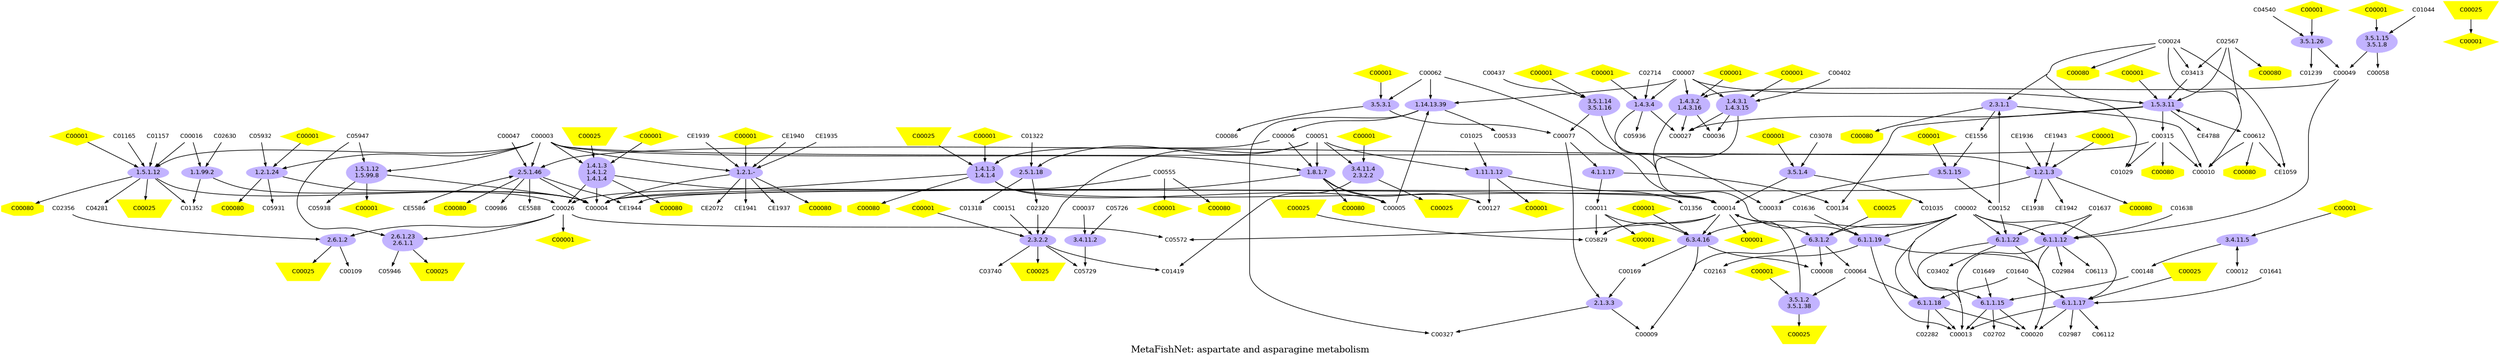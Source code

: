 digraph G {
     ratio = auto; size="36,60"; concentrate=true;
 fontsize=28; label="MetaFishNet: aspartate and asparagine metabolism";
 node [fontname=Helvetica, fontsize=18]; edge[style=bold];
    "C00024" [label="C00024", shape="plaintext"];
    "C00027" [label="C00027", shape="plaintext"];
    "C00026" [label="C00026", shape="plaintext"];
    "C00020" [label="C00020", shape="plaintext"];
    "C000259" [label="C00025", shape="invtrapezium", style="filled", color="yellow"];
    "C00148" [label="C00148", shape="plaintext"];
    "C000258" [label="C00025", shape="invtrapezium", style="filled", color="yellow"];
    "2.5.1.18" [label="2.5.1.18", shape="ellipse", style="filled", color=".7 .3 1.0"];
    "C05729" [label="C05729", shape="plaintext"];
    "C00437" [label="C00437", shape="plaintext"];
    "C01029" [label="C01029", shape="plaintext"];
    "C00533" [label="C00533", shape="plaintext"];
    "C01025" [label="C01025", shape="plaintext"];
    "C05726" [label="C05726", shape="plaintext"];
    "1.4.3.1;1.4.3.15" [label="1.4.3.1\n1.4.3.15", shape="ellipse", style="filled", color=".7 .3 1.0"];
    "C02320" [label="C02320", shape="plaintext"];
    "C02630" [label="C02630", shape="plaintext"];
    "C00010" [label="C00010", shape="plaintext"];
    "C00011" [label="C00011", shape="plaintext"];
    "C00012" [label="C00012", shape="plaintext"];
    "C05829" [label="C05829", shape="plaintext"];
    "C00014" [label="C00014", shape="plaintext"];
    "C00016" [label="C00016", shape="plaintext"];
    "C000253" [label="C00025", shape="invtrapezium", style="filled", color="yellow"];
    "C00151" [label="C00151", shape="plaintext"];
    "3.5.1.15" [label="3.5.1.15", shape="ellipse", style="filled", color=".7 .3 1.0"];
    "C00152" [label="C00152", shape="plaintext"];
    "3.4.11.2" [label="3.4.11.2", shape="ellipse", style="filled", color=".7 .3 1.0"];
    "2.1.3.3" [label="2.1.3.3", shape="ellipse", style="filled", color=".7 .3 1.0"];
    "C00109" [label="C00109", shape="plaintext"];
    "C000252" [label="C00025", shape="invtrapezium", style="filled", color="yellow"];
    "C01035" [label="C01035", shape="plaintext"];
    "C00058" [label="C00058", shape="plaintext"];
    "C01239" [label="C01239", shape="plaintext"];
    "C000014" [label="C00001", shape="diamond", style="filled", color="yellow"];
    "CE1556" [label="CE1556", shape="plaintext"];
    "3.5.1.4" [label="3.5.1.4", shape="ellipse", style="filled", color=".7 .3 1.0"];
    "1.4.3.2;1.4.3.16" [label="1.4.3.2\n1.4.3.16", shape="ellipse", style="filled", color=".7 .3 1.0"];
    "C00009" [label="C00009", shape="plaintext"];
    "C00008" [label="C00008", shape="plaintext"];
    "1.4.1.3;1.4.1.2;1.4.1.4" [label="1.4.1.3\n1.4.1.2\n1.4.1.4", shape="ellipse", style="filled", color=".7 .3 1.0"];
    "C00006" [label="C00006", shape="plaintext"];
    "C00005" [label="C00005", shape="plaintext"];
    "C00004" [label="C00004", shape="plaintext"];
    "C00003" [label="C00003", shape="plaintext"];
    "C00002" [label="C00002", shape="plaintext"];
    "CE1935" [label="CE1935", shape="plaintext"];
    "CE1937" [label="CE1937", shape="plaintext"];
    "CE1936" [label="CE1936", shape="plaintext"];
    "6.3.4.16" [label="6.3.4.16", shape="ellipse", style="filled", color=".7 .3 1.0"];
    "CE1939" [label="CE1939", shape="plaintext"];
    "CE1938" [label="CE1938", shape="plaintext"];
    "C00033" [label="C00033", shape="plaintext"];
    "C01637" [label="C01637", shape="plaintext"];
    "C01636" [label="C01636", shape="plaintext"];
    "1.8.1.7" [label="1.8.1.7", shape="ellipse", style="filled", color=".7 .3 1.0"];
    "1.1.99.2" [label="1.1.99.2", shape="ellipse", style="filled", color=".7 .3 1.0"];
    "CE1943" [label="CE1943", shape="plaintext"];
    "C03740" [label="C03740", shape="plaintext"];
    "C01638" [label="C01638", shape="plaintext"];
    "C00315" [label="C00315", shape="plaintext"];
    "C00555" [label="C00555", shape="plaintext"];
    "C01322" [label="C01322", shape="plaintext"];
    "C0008014" [label="C00080", shape="octagon", style="filled", color="yellow"];
    "C0008012" [label="C00080", shape="octagon", style="filled", color="yellow"];
    "C00077" [label="C00077", shape="plaintext"];
    "C0008010" [label="C00080", shape="octagon", style="filled", color="yellow"];
    "6.3.1.2" [label="6.3.1.2", shape="ellipse", style="filled", color=".7 .3 1.0"];
    "C000804" [label="C00080", shape="octagon", style="filled", color="yellow"];
    "C00612" [label="C00612", shape="plaintext"];
    "C000806" [label="C00080", shape="octagon", style="filled", color="yellow"];
    "C000807" [label="C00080", shape="octagon", style="filled", color="yellow"];
    "C02567" [label="C02567", shape="plaintext"];
    "C000802" [label="C00080", shape="octagon", style="filled", color="yellow"];
    "C000803" [label="C00080", shape="octagon", style="filled", color="yellow"];
    "C05572" [label="C05572", shape="plaintext"];
    "C0008011" [label="C00080", shape="octagon", style="filled", color="yellow"];
    "C000808" [label="C00080", shape="octagon", style="filled", color="yellow"];
    "C000809" [label="C00080", shape="octagon", style="filled", color="yellow"];
    "C00086" [label="C00086", shape="plaintext"];
    "C01640" [label="C01640", shape="plaintext"];
    "C01641" [label="C01641", shape="plaintext"];
    "1.14.13.39" [label="1.14.13.39", shape="ellipse", style="filled", color=".7 .3 1.0"];
    "C01157" [label="C01157", shape="plaintext"];
    "C01649" [label="C01649", shape="plaintext"];
    "C01318" [label="C01318", shape="plaintext"];
    "C05938" [label="C05938", shape="plaintext"];
    "C02984" [label="C02984", shape="plaintext"];
    "C05931" [label="C05931", shape="plaintext"];
    "C05932" [label="C05932", shape="plaintext"];
    "C02987" [label="C02987", shape="plaintext"];
    "C06113" [label="C06113", shape="plaintext"];
    "C00169" [label="C00169", shape="plaintext"];
    "C05936" [label="C05936", shape="plaintext"];
    "C000801" [label="C00080", shape="octagon", style="filled", color="yellow"];
    "C0000113" [label="C00001", shape="diamond", style="filled", color="yellow"];
    "C0000112" [label="C00001", shape="diamond", style="filled", color="yellow"];
    "C0000111" [label="C00001", shape="diamond", style="filled", color="yellow"];
    "3.5.1.26" [label="3.5.1.26", shape="ellipse", style="filled", color=".7 .3 1.0"];
    "C0000117" [label="C00001", shape="diamond", style="filled", color="yellow"];
    "C0000116" [label="C00001", shape="diamond", style="filled", color="yellow"];
    "C0000115" [label="C00001", shape="diamond", style="filled", color="yellow"];
    "C0000114" [label="C00001", shape="diamond", style="filled", color="yellow"];
    "3.5.3.1" [label="3.5.3.1", shape="ellipse", style="filled", color=".7 .3 1.0"];
    "C0000119" [label="C00001", shape="diamond", style="filled", color="yellow"];
    "C00062" [label="C00062", shape="plaintext"];
    "C00064" [label="C00064", shape="plaintext"];
    "2.6.1.2" [label="2.6.1.2", shape="ellipse", style="filled", color=".7 .3 1.0"];
    "1.5.3.11" [label="1.5.3.11", shape="ellipse", style="filled", color=".7 .3 1.0"];
    "C04540" [label="C04540", shape="plaintext"];
    "3.5.1.2;3.5.1.38" [label="3.5.1.2\n3.5.1.38", shape="ellipse", style="filled", color=".7 .3 1.0"];
    "C01419" [label="C01419", shape="plaintext"];
    "C03078" [label="C03078", shape="plaintext"];
    "3.5.1.15;3.5.1.8" [label="3.5.1.15\n3.5.1.8", shape="ellipse", style="filled", color=".7 .3 1.0"];
    "C00986" [label="C00986", shape="plaintext"];
    "C00007" [label="C00007", shape="plaintext"];
    "CE1059" [label="CE1059", shape="plaintext"];
    "C03402" [label="C03402", shape="plaintext"];
    "C02163" [label="C02163", shape="plaintext"];
    "1.5.1.12;1.5.99.8" [label="1.5.1.12\n1.5.99.8", shape="ellipse", style="filled", color=".7 .3 1.0"];
    "C0000126" [label="C00001", shape="diamond", style="filled", color="yellow"];
    "C0000127" [label="C00001", shape="diamond", style="filled", color="yellow"];
    "C0000124" [label="C00001", shape="diamond", style="filled", color="yellow"];
    "C0000125" [label="C00001", shape="diamond", style="filled", color="yellow"];
    "C0000122" [label="C00001", shape="diamond", style="filled", color="yellow"];
    "C0000123" [label="C00001", shape="diamond", style="filled", color="yellow"];
    "C0000120" [label="C00001", shape="diamond", style="filled", color="yellow"];
    "C0000121" [label="C00001", shape="diamond", style="filled", color="yellow"];
    "C000254" [label="C00025", shape="invtrapezium", style="filled", color="yellow"];
    "C0000128" [label="C00001", shape="diamond", style="filled", color="yellow"];
    "C000805" [label="C00080", shape="octagon", style="filled", color="yellow"];
    "C0000110" [label="C00001", shape="diamond", style="filled", color="yellow"];
    "3.5.1.14;3.5.1.16" [label="3.5.1.14\n3.5.1.16", shape="ellipse", style="filled", color=".7 .3 1.0"];
    "1.11.1.12" [label="1.11.1.12", shape="ellipse", style="filled", color=".7 .3 1.0"];
    "2.3.1.1" [label="2.3.1.1", shape="ellipse", style="filled", color=".7 .3 1.0"];
    "C02356" [label="C02356", shape="plaintext"];
    "C01165" [label="C01165", shape="plaintext"];
    "4.1.1.17" [label="4.1.1.17", shape="ellipse", style="filled", color=".7 .3 1.0"];
    "1.5.1.12" [label="1.5.1.12", shape="ellipse", style="filled", color=".7 .3 1.0"];
    "C0002512" [label="C00025", shape="invtrapezium", style="filled", color="yellow"];
    "C00402" [label="C00402", shape="plaintext"];
    "C02702" [label="C02702", shape="plaintext"];
    "CE4788" [label="CE4788", shape="plaintext"];
    "C03413" [label="C03413", shape="plaintext"];
    "C00127" [label="C00127", shape="plaintext"];
    "C00327" [label="C00327", shape="plaintext"];
    "C0002511" [label="C00025", shape="invtrapezium", style="filled", color="yellow"];
    "C0002510" [label="C00025", shape="invtrapezium", style="filled", color="yellow"];
    "1.2.1.24" [label="1.2.1.24", shape="ellipse", style="filled", color=".7 .3 1.0"];
    "C00013" [label="C00013", shape="plaintext"];
    "CE5588" [label="CE5588", shape="plaintext"];
    "CE2072" [label="CE2072", shape="plaintext"];
    "C01044" [label="C01044", shape="plaintext"];
    "1.4.1.3;1.4.1.4" [label="1.4.1.3\n1.4.1.4", shape="ellipse", style="filled", color=".7 .3 1.0"];
    "C000255" [label="C00025", shape="invtrapezium", style="filled", color="yellow"];
    "6.1.1.12" [label="6.1.1.12", shape="ellipse", style="filled", color=".7 .3 1.0"];
    "1.2.1.-" [label="1.2.1.-", shape="ellipse", style="filled", color=".7 .3 1.0"];
    "C06112" [label="C06112", shape="plaintext"];
    "6.1.1.17" [label="6.1.1.17", shape="ellipse", style="filled", color=".7 .3 1.0"];
    "6.1.1.15" [label="6.1.1.15", shape="ellipse", style="filled", color=".7 .3 1.0"];
    "C05946" [label="C05946", shape="plaintext"];
    "C02282" [label="C02282", shape="plaintext"];
    "C000016" [label="C00001", shape="diamond", style="filled", color="yellow"];
    "6.1.1.19" [label="6.1.1.19", shape="ellipse", style="filled", color=".7 .3 1.0"];
    "6.1.1.18" [label="6.1.1.18", shape="ellipse", style="filled", color=".7 .3 1.0"];
    "C000013" [label="C00001", shape="diamond", style="filled", color="yellow"];
    "C000012" [label="C00001", shape="diamond", style="filled", color="yellow"];
    "C000011" [label="C00001", shape="diamond", style="filled", color="yellow"];
    "3.4.11.5" [label="3.4.11.5", shape="ellipse", style="filled", color=".7 .3 1.0"];
    "C00051" [label="C00051", shape="plaintext"];
    "1.2.1.3" [label="1.2.1.3", shape="ellipse", style="filled", color=".7 .3 1.0"];
    "C02714" [label="C02714", shape="plaintext"];
    "C00036" [label="C00036", shape="plaintext"];
    "C00037" [label="C00037", shape="plaintext"];
    "2.5.1.46" [label="2.5.1.46", shape="ellipse", style="filled", color=".7 .3 1.0"];
    "3.4.11.4;2.3.2.2" [label="3.4.11.4\n2.3.2.2", shape="ellipse", style="filled", color=".7 .3 1.0"];
    "CE1940" [label="CE1940", shape="plaintext"];
    "CE1941" [label="CE1941", shape="plaintext"];
    "CE1942" [label="CE1942", shape="plaintext"];
    "1.4.3.4" [label="1.4.3.4", shape="ellipse", style="filled", color=".7 .3 1.0"];
    "C00134" [label="C00134", shape="plaintext"];
    "C000257" [label="C00025", shape="invtrapezium", style="filled", color="yellow"];
    "CE5586" [label="CE5586", shape="plaintext"];
    "C0008013" [label="C00080", shape="octagon", style="filled", color="yellow"];
    "C000256" [label="C00025", shape="invtrapezium", style="filled", color="yellow"];
    "CE1944" [label="CE1944", shape="plaintext"];
    "C000019" [label="C00001", shape="diamond", style="filled", color="yellow"];
    "C000251" [label="C00025", shape="invtrapezium", style="filled", color="yellow"];
    "6.1.1.22" [label="6.1.1.22", shape="ellipse", style="filled", color=".7 .3 1.0"];
    "C05947" [label="C05947", shape="plaintext"];
    "C04281" [label="C04281", shape="plaintext"];
    "C000018" [label="C00001", shape="diamond", style="filled", color="yellow"];
    "2.6.1.23;2.6.1.1" [label="2.6.1.23\n2.6.1.1", shape="ellipse", style="filled", color=".7 .3 1.0"];
    "C0000118" [label="C00001", shape="diamond", style="filled", color="yellow"];
    "C000017" [label="C00001", shape="diamond", style="filled", color="yellow"];
    "C01352" [label="C01352", shape="plaintext"];
    "C00047" [label="C00047", shape="plaintext"];
    "C01356" [label="C01356", shape="plaintext"];
    "C00049" [label="C00049", shape="plaintext"];
    "2.3.2.2" [label="2.3.2.2", shape="ellipse", style="filled", color=".7 .3 1.0"];
    "C000015" [label="C00001", shape="diamond", style="filled", color="yellow"];
    "C00024" -> "C00010" [];
    "C00024" -> "C01029" [];
    "C00024" -> "2.3.1.1" [];
    "C00024" -> "C000801" [];
    "C00024" -> "CE1059" [];
    "C00024" -> "C03413" [];
    "C00026" -> "C000012" [];
    "C00026" -> "C05572" [];
    "C00026" -> "2.6.1.2" [];
    "C00026" -> "2.6.1.23;2.6.1.1" [];
    "C00148" -> "6.1.1.15" [];
    "2.5.1.18" -> "C02320" [];
    "2.5.1.18" -> "C01318" [];
    "C00437" -> "3.5.1.14;3.5.1.16" [];
    "C01025" -> "1.11.1.12" [];
    "C05726" -> "3.4.11.2" [];
    "1.4.3.1;1.4.3.15" -> "C00036" [];
    "1.4.3.1;1.4.3.15" -> "C00027" [];
    "1.4.3.1;1.4.3.15" -> "C00014" [];
    "C02320" -> "2.3.2.2" [];
    "C02630" -> "1.1.99.2" [];
    "C00011" -> "6.3.4.16" [];
    "C00011" -> "C05829" [];
    "C00011" -> "C000013" [];
    "C00012" -> "3.4.11.5" [];
    "C00014" -> "C05829" [];
    "C00014" -> "C000014" [];
    "C00014" -> "6.3.1.2" [];
    "C00014" -> "6.3.4.16" [];
    "C00014" -> "C05572" [];
    "C00016" -> "1.5.1.12" [];
    "C00016" -> "1.1.99.2" [];
    "C000253" -> "1.4.1.3;1.4.1.2;1.4.1.4" [];
    "C00151" -> "2.3.2.2" [];
    "3.5.1.15" -> "C00152" [];
    "3.5.1.15" -> "C00033" [];
    "C00152" -> "2.3.1.1" [];
    "C00152" -> "6.1.1.22" [];
    "3.4.11.2" -> "C05729" [];
    "2.1.3.3" -> "C00327" [];
    "2.1.3.3" -> "C00009" [];
    "C000252" -> "6.1.1.17" [];
    "CE1556" -> "3.5.1.15" [];
    "3.5.1.4" -> "C01035" [];
    "3.5.1.4" -> "C00014" [];
    "1.4.3.2;1.4.3.16" -> "C00036" [];
    "1.4.3.2;1.4.3.16" -> "C00027" [];
    "1.4.3.2;1.4.3.16" -> "C00014" [];
    "1.4.1.3;1.4.1.2;1.4.1.4" -> "C00026" [];
    "1.4.1.3;1.4.1.2;1.4.1.4" -> "C00014" [];
    "1.4.1.3;1.4.1.2;1.4.1.4" -> "C000802" [];
    "1.4.1.3;1.4.1.2;1.4.1.4" -> "C00004" [];
    "C00006" -> "1.4.1.3;1.4.1.4" [];
    "C00006" -> "1.8.1.7" [];
    "C00005" -> "1.14.13.39" [];
    "C00003" -> "1.8.1.7" [];
    "C00003" -> "1.4.1.3;1.4.1.2;1.4.1.4" [];
    "C00003" -> "2.5.1.46" [];
    "C00003" -> "1.2.1.-" [];
    "C00003" -> "1.5.1.12" [];
    "C00003" -> "1.2.1.24" [];
    "C00003" -> "1.2.1.3" [];
    "C00003" -> "1.5.1.12;1.5.99.8" [];
    "C00002" -> "6.1.1.12" [];
    "C00002" -> "6.1.1.17" [];
    "C00002" -> "6.1.1.15" [];
    "C00002" -> "6.1.1.19" [];
    "C00002" -> "6.1.1.18" [];
    "C00002" -> "6.3.1.2" [];
    "C00002" -> "6.3.4.16" [];
    "C00002" -> "6.1.1.22" [];
    "CE1935" -> "1.2.1.-" [];
    "CE1936" -> "1.2.1.3" [];
    "6.3.4.16" -> "C00169" [];
    "6.3.4.16" -> "C00009" [];
    "6.3.4.16" -> "C00008" [];
    "CE1939" -> "1.2.1.-" [];
    "C01637" -> "6.1.1.12" [];
    "C01637" -> "6.1.1.22" [];
    "C01636" -> "6.1.1.19" [];
    "1.8.1.7" -> "C00005" [];
    "1.8.1.7" -> "C00004" [];
    "1.8.1.7" -> "C000803" [];
    "1.8.1.7" -> "C00127" [];
    "1.1.99.2" -> "C01352" [];
    "1.1.99.2" -> "C00026" [];
    "CE1943" -> "1.2.1.3" [];
    "C01638" -> "6.1.1.12" [];
    "C00315" -> "C00010" [];
    "C00315" -> "C000804" [];
    "C00315" -> "2.5.1.46" [];
    "C00315" -> "C01029" [];
    "C00555" -> "CE1944" [];
    "C00555" -> "C0000126" [];
    "C00555" -> "C000805" [];
    "C01322" -> "2.5.1.18" [];
    "C00077" -> "2.1.3.3" [];
    "C00077" -> "4.1.1.17" [];
    "6.3.1.2" -> "C00064" [];
    "6.3.1.2" -> "C00009" [];
    "6.3.1.2" -> "C00008" [];
    "C00612" -> "C00010" [];
    "C00612" -> "C000806" [];
    "C00612" -> "CE1059" [];
    "C00612" -> "1.5.3.11" [];
    "C02567" -> "C00010" [];
    "C02567" -> "C03413" [];
    "C02567" -> "C000807" [];
    "C02567" -> "1.5.3.11" [];
    "C01640" -> "6.1.1.18" [];
    "C01640" -> "6.1.1.17" [];
    "C01641" -> "6.1.1.17" [];
    "1.14.13.39" -> "C00533" [];
    "1.14.13.39" -> "C00006" [];
    "1.14.13.39" -> "C00327" [];
    "C01157" -> "1.5.1.12" [];
    "C01649" -> "6.1.1.15" [];
    "C05932" -> "1.2.1.24" [];
    "C00169" -> "2.1.3.3" [];
    "C0000113" -> "3.4.11.4;2.3.2.2" [];
    "C0000112" -> "1.5.3.11" [];
    "C0000111" -> "3.5.3.1" [];
    "3.5.1.26" -> "C01239" [];
    "3.5.1.26" -> "C00049" [];
    "C0000117" -> "1.2.1.24" [];
    "C0000116" -> "1.4.1.3;1.4.1.2;1.4.1.4" [];
    "C0000115" -> "1.5.1.12" [];
    "C0000114" -> "3.5.1.15;3.5.1.8" [];
    "3.5.3.1" -> "C00086" [];
    "3.5.3.1" -> "C00077" [];
    "C0000119" -> "1.4.3.1;1.4.3.15" [];
    "C00062" -> "3.5.3.1" [];
    "C00062" -> "6.1.1.19" [];
    "C00062" -> "1.14.13.39" [];
    "C00064" -> "6.1.1.18" [];
    "C00064" -> "3.5.1.2;3.5.1.38" [];
    "2.6.1.2" -> "C000257" [];
    "2.6.1.2" -> "C00109" [];
    "1.5.3.11" -> "C00612" [];
    "1.5.3.11" -> "CE4788" [];
    "1.5.3.11" -> "C00027" [];
    "1.5.3.11" -> "C00134" [];
    "1.5.3.11" -> "C00315" [];
    "C04540" -> "3.5.1.26" [];
    "3.5.1.2;3.5.1.38" -> "C00014" [];
    "3.5.1.2;3.5.1.38" -> "C000258" [];
    "C03078" -> "3.5.1.4" [];
    "3.5.1.15;3.5.1.8" -> "C00049" [];
    "3.5.1.15;3.5.1.8" -> "C00058" [];
    "C00007" -> "1.4.3.2;1.4.3.16" [];
    "C00007" -> "1.14.13.39" [];
    "C00007" -> "1.5.3.11" [];
    "C00007" -> "1.4.3.1;1.4.3.15" [];
    "C00007" -> "1.4.3.4" [];
    "1.5.1.12;1.5.99.8" -> "C05938" [];
    "1.5.1.12;1.5.99.8" -> "C0000127" [];
    "1.5.1.12;1.5.99.8" -> "C00004" [];
    "C0000124" -> "3.5.1.4" [];
    "C0000125" -> "3.5.1.2;3.5.1.38" [];
    "C0000122" -> "1.4.1.3;1.4.1.4" [];
    "C0000123" -> "1.2.1.3" [];
    "C0000120" -> "3.5.1.15" [];
    "C0000121" -> "6.3.4.16" [];
    "C000254" -> "6.3.1.2" [];
    "C0000110" -> "3.4.11.5" [];
    "3.5.1.14;3.5.1.16" -> "C00033" [];
    "3.5.1.14;3.5.1.16" -> "C00077" [];
    "1.11.1.12" -> "C0000128" [];
    "1.11.1.12" -> "C01356" [];
    "1.11.1.12" -> "C00127" [];
    "2.3.1.1" -> "C00010" [];
    "2.3.1.1" -> "CE1556" [];
    "2.3.1.1" -> "C000808" [];
    "C02356" -> "2.6.1.2" [];
    "C01165" -> "1.5.1.12" [];
    "4.1.1.17" -> "C00011" [];
    "4.1.1.17" -> "C00134" [];
    "1.5.1.12" -> "C04281" [];
    "1.5.1.12" -> "C00004" [];
    "1.5.1.12" -> "C000259" [];
    "1.5.1.12" -> "C01352" [];
    "1.5.1.12" -> "C000809" [];
    "C00402" -> "1.4.3.1;1.4.3.15" [];
    "C03413" -> "1.5.3.11" [];
    "1.2.1.24" -> "C05931" [];
    "1.2.1.24" -> "C00004" [];
    "1.2.1.24" -> "C0008010" [];
    "C01044" -> "3.5.1.15;3.5.1.8" [];
    "1.4.1.3;1.4.1.4" -> "C00005" [];
    "1.4.1.3;1.4.1.4" -> "C00026" [];
    "1.4.1.3;1.4.1.4" -> "C00014" [];
    "1.4.1.3;1.4.1.4" -> "C0008011" [];
    "C000255" -> "C000011" [];
    "6.1.1.12" -> "C02984" [];
    "6.1.1.12" -> "C00013" [];
    "6.1.1.12" -> "C06113" [];
    "6.1.1.12" -> "C00020" [];
    "1.2.1.-" -> "CE1941" [];
    "1.2.1.-" -> "C00004" [];
    "1.2.1.-" -> "C0008012" [];
    "1.2.1.-" -> "CE1937" [];
    "1.2.1.-" -> "CE2072" [];
    "6.1.1.17" -> "C02987" [];
    "6.1.1.17" -> "C00013" [];
    "6.1.1.17" -> "C00020" [];
    "6.1.1.17" -> "C06112" [];
    "6.1.1.15" -> "C02702" [];
    "6.1.1.15" -> "C00013" [];
    "6.1.1.15" -> "C00020" [];
    "C000016" -> "1.2.1.-" [];
    "6.1.1.19" -> "C00013" [];
    "6.1.1.19" -> "C00020" [];
    "6.1.1.19" -> "C02163" [];
    "6.1.1.18" -> "C00013" [];
    "6.1.1.18" -> "C00020" [];
    "6.1.1.18" -> "C02282" [];
    "3.4.11.5" -> "C00148" [];
    "3.4.11.5" -> "C00012" [];
    "C00051" -> "2.5.1.18" [];
    "C00051" -> "1.8.1.7" [];
    "C00051" -> "3.4.11.4;2.3.2.2" [];
    "C00051" -> "2.3.2.2" [];
    "C00051" -> "1.11.1.12" [];
    "1.2.1.3" -> "C0008013" [];
    "1.2.1.3" -> "C00004" [];
    "1.2.1.3" -> "CE1938" [];
    "1.2.1.3" -> "CE1942" [];
    "C02714" -> "1.4.3.4" [];
    "C00037" -> "3.4.11.2" [];
    "2.5.1.46" -> "CE5588" [];
    "2.5.1.46" -> "CE1944" [];
    "2.5.1.46" -> "C0008014" [];
    "2.5.1.46" -> "C00004" [];
    "2.5.1.46" -> "CE5586" [];
    "2.5.1.46" -> "C00986" [];
    "3.4.11.4;2.3.2.2" -> "C0002510" [];
    "3.4.11.4;2.3.2.2" -> "C01419" [];
    "CE1940" -> "1.2.1.-" [];
    "1.4.3.4" -> "C00027" [];
    "1.4.3.4" -> "C00014" [];
    "1.4.3.4" -> "C05936" [];
    "CE5586" -> "2.5.1.46" [];
    "C000256" -> "1.4.1.3;1.4.1.4" [];
    "C000019" -> "1.4.3.4" [];
    "C000251" -> "C05829" [];
    "6.1.1.22" -> "C03402" [];
    "6.1.1.22" -> "C00013" [];
    "6.1.1.22" -> "C00020" [];
    "C05947" -> "1.5.1.12;1.5.99.8" [];
    "C05947" -> "2.6.1.23;2.6.1.1" [];
    "C000018" -> "3.5.1.14;3.5.1.16" [];
    "2.6.1.23;2.6.1.1" -> "C0002511" [];
    "2.6.1.23;2.6.1.1" -> "C05946" [];
    "C0000118" -> "2.3.2.2" [];
    "C000017" -> "3.5.1.26" [];
    "C00047" -> "2.5.1.46" [];
    "C00049" -> "1.4.3.2;1.4.3.16" [];
    "C00049" -> "6.1.1.12" [];
    "2.3.2.2" -> "C05729" [];
    "2.3.2.2" -> "C01419" [];
    "2.3.2.2" -> "C0002512" [];
    "2.3.2.2" -> "C03740" [];
    "C000015" -> "1.4.3.2;1.4.3.16" [];
    }

